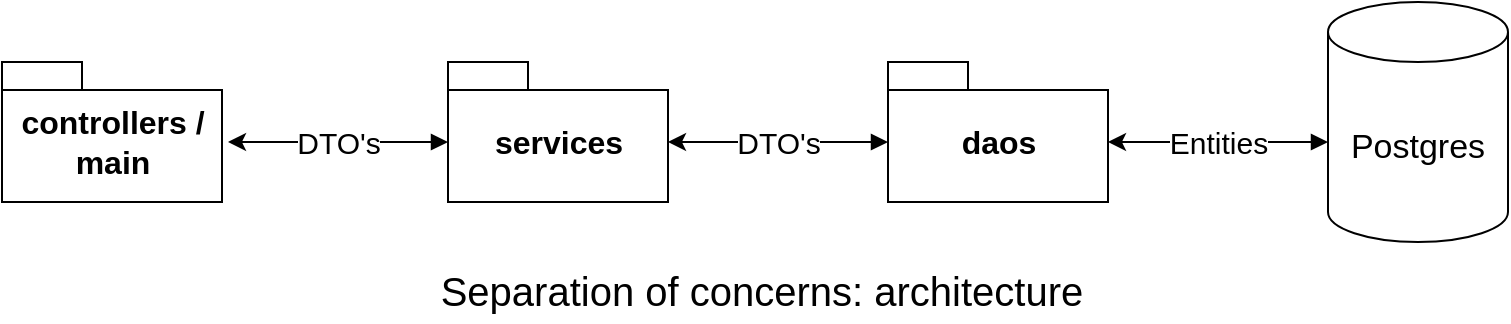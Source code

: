 <mxfile version="20.8.16" type="device"><diagram name="Page-1" id="B4aAF39lcSKuV3_jwQSj"><mxGraphModel dx="1114" dy="854" grid="1" gridSize="10" guides="1" tooltips="1" connect="1" arrows="1" fold="1" page="1" pageScale="1" pageWidth="827" pageHeight="1169" math="0" shadow="0"><root><mxCell id="0"/><mxCell id="1" parent="0"/><mxCell id="MgdK7-LiJTOS8bD4OWGr-10" value="&lt;font style=&quot;font-size: 15px;&quot;&gt;DTO's&lt;/font&gt;" style="edgeStyle=orthogonalEdgeStyle;rounded=0;orthogonalLoop=1;jettySize=auto;html=1;startArrow=block;startFill=1;endArrow=classic;endFill=1;" edge="1" parent="1" source="MgdK7-LiJTOS8bD4OWGr-1" target="MgdK7-LiJTOS8bD4OWGr-3"><mxGeometry relative="1" as="geometry"><Array as="points"><mxPoint x="443" y="210"/><mxPoint x="443" y="210"/></Array></mxGeometry></mxCell><mxCell id="MgdK7-LiJTOS8bD4OWGr-1" value="&lt;font style=&quot;font-size: 16px;&quot;&gt;daos&lt;/font&gt;" style="shape=folder;fontStyle=1;spacingTop=10;tabWidth=40;tabHeight=14;tabPosition=left;html=1;" vertex="1" parent="1"><mxGeometry x="503" y="170" width="110" height="70" as="geometry"/></mxCell><mxCell id="MgdK7-LiJTOS8bD4OWGr-3" value="&lt;font style=&quot;font-size: 16px;&quot;&gt;services&lt;/font&gt;" style="shape=folder;fontStyle=1;spacingTop=10;tabWidth=40;tabHeight=14;tabPosition=left;html=1;" vertex="1" parent="1"><mxGeometry x="283" y="170" width="110" height="70" as="geometry"/></mxCell><mxCell id="MgdK7-LiJTOS8bD4OWGr-5" value="&lt;font style=&quot;font-size: 17px;&quot;&gt;Postgres&lt;/font&gt;" style="shape=cylinder3;whiteSpace=wrap;html=1;boundedLbl=1;backgroundOutline=1;size=15;" vertex="1" parent="1"><mxGeometry x="723" y="140" width="90" height="120" as="geometry"/></mxCell><mxCell id="MgdK7-LiJTOS8bD4OWGr-11" value="&lt;font style=&quot;font-size: 15px;&quot;&gt;Entities&lt;/font&gt;" style="edgeStyle=orthogonalEdgeStyle;rounded=0;orthogonalLoop=1;jettySize=auto;html=1;startArrow=block;startFill=1;endArrow=classic;endFill=1;" edge="1" parent="1"><mxGeometry relative="1" as="geometry"><mxPoint x="723" y="210" as="sourcePoint"/><mxPoint x="613" y="210" as="targetPoint"/><Array as="points"><mxPoint x="663" y="210"/><mxPoint x="663" y="210"/></Array><mxPoint as="offset"/></mxGeometry></mxCell><mxCell id="MgdK7-LiJTOS8bD4OWGr-12" value="&lt;font style=&quot;font-size: 16px;&quot;&gt;controllers /&lt;br&gt;main&lt;br&gt;&lt;/font&gt;" style="shape=folder;fontStyle=1;spacingTop=10;tabWidth=40;tabHeight=14;tabPosition=left;html=1;" vertex="1" parent="1"><mxGeometry x="60" y="170" width="110" height="70" as="geometry"/></mxCell><mxCell id="MgdK7-LiJTOS8bD4OWGr-13" value="&lt;font style=&quot;font-size: 15px;&quot;&gt;DTO's&lt;/font&gt;" style="edgeStyle=orthogonalEdgeStyle;rounded=0;orthogonalLoop=1;jettySize=auto;html=1;startArrow=block;startFill=1;endArrow=classic;endFill=1;" edge="1" parent="1"><mxGeometry relative="1" as="geometry"><mxPoint x="283" y="210" as="sourcePoint"/><mxPoint x="173" y="210" as="targetPoint"/><Array as="points"><mxPoint x="223" y="210"/><mxPoint x="223" y="210"/></Array></mxGeometry></mxCell><mxCell id="MgdK7-LiJTOS8bD4OWGr-15" value="&lt;font style=&quot;font-size: 20px;&quot;&gt;Separation of concerns: architecture&lt;/font&gt;" style="text;html=1;strokeColor=none;fillColor=none;align=center;verticalAlign=middle;whiteSpace=wrap;rounded=0;fontSize=17;" vertex="1" parent="1"><mxGeometry x="200" y="270" width="480" height="30" as="geometry"/></mxCell></root></mxGraphModel></diagram></mxfile>